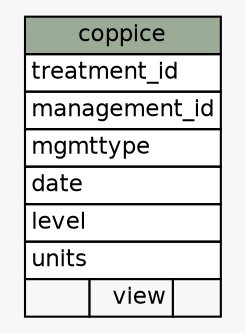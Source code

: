 // dot 2.30.1 on Mac OS X 10.7.5
// SchemaSpy rev 590
digraph "coppice" {
  graph [
    rankdir="RL"
    bgcolor="#f7f7f7"
    nodesep="0.18"
    ranksep="0.46"
    fontname="Helvetica"
    fontsize="11"
  ];
  node [
    fontname="Helvetica"
    fontsize="11"
    shape="plaintext"
  ];
  edge [
    arrowsize="0.8"
  ];
  "coppice" [
    label=<
    <TABLE BORDER="0" CELLBORDER="1" CELLSPACING="0" BGCOLOR="#ffffff">
      <TR><TD COLSPAN="3" BGCOLOR="#9bab96" ALIGN="CENTER">coppice</TD></TR>
      <TR><TD PORT="treatment_id" COLSPAN="3" ALIGN="LEFT">treatment_id</TD></TR>
      <TR><TD PORT="management_id" COLSPAN="3" ALIGN="LEFT">management_id</TD></TR>
      <TR><TD PORT="mgmttype" COLSPAN="3" ALIGN="LEFT">mgmttype</TD></TR>
      <TR><TD PORT="date" COLSPAN="3" ALIGN="LEFT">date</TD></TR>
      <TR><TD PORT="level" COLSPAN="3" ALIGN="LEFT">level</TD></TR>
      <TR><TD PORT="units" COLSPAN="3" ALIGN="LEFT">units</TD></TR>
      <TR><TD ALIGN="LEFT" BGCOLOR="#f7f7f7">  </TD><TD ALIGN="RIGHT" BGCOLOR="#f7f7f7">view</TD><TD ALIGN="RIGHT" BGCOLOR="#f7f7f7">  </TD></TR>
    </TABLE>>
    URL="tables/coppice.html"
    tooltip="coppice"
  ];
}
